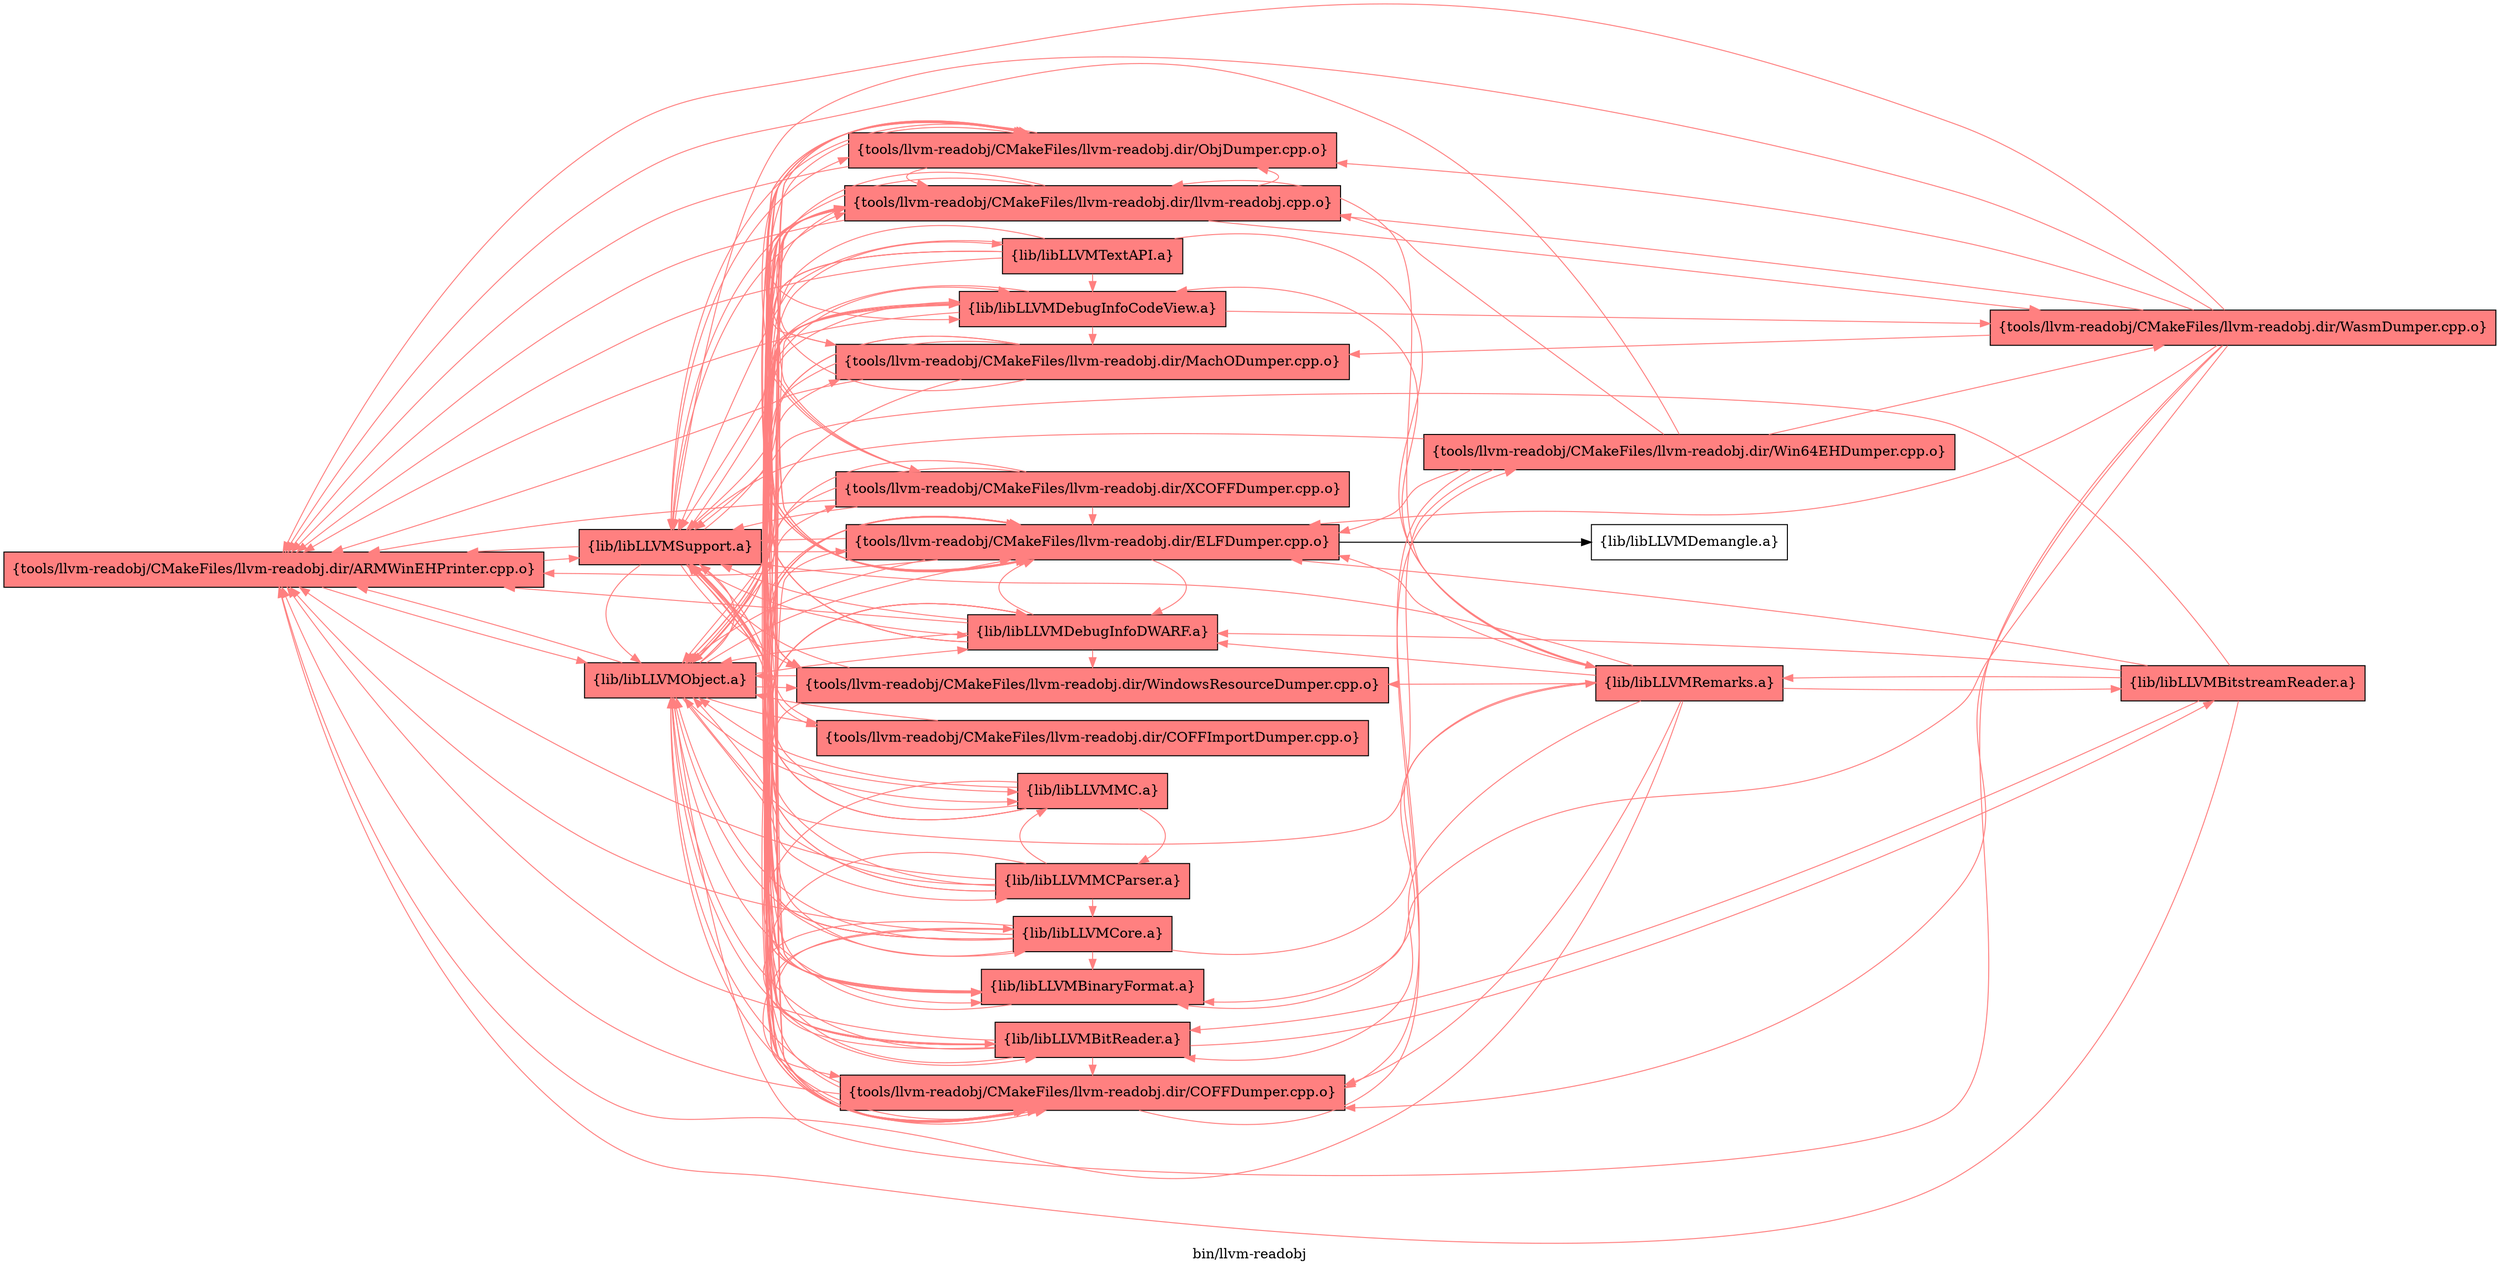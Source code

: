 digraph "bin/llvm-readobj" {
	label="bin/llvm-readobj";
	rankdir="LR"
	{ rank=same; Node0x563dece79878;  }
	{ rank=same; Node0x563dece7bee8; Node0x563dece7c988;  }
	{ rank=same; Node0x563dece76128; Node0x563dece74b48; Node0x563dece7c488; Node0x563dece79b98; Node0x563dece75ea8; Node0x563dece7a278; Node0x563dece78ce8; Node0x563dece74648; Node0x563dece791e8; Node0x563dece796e8; Node0x563dece77de8; Node0x563dece7a368; Node0x563dece77348; Node0x563dece79be8; Node0x563dece76c68; Node0x563dece76e98;  }

	Node0x563dece79878 [shape=record,shape=box,style=filled,fillcolor="1.000000 0.5 1",group=1,label="{tools/llvm-readobj/CMakeFiles/llvm-readobj.dir/ARMWinEHPrinter.cpp.o}"];
	Node0x563dece79878 -> Node0x563dece7bee8[color="1.000000 0.5 1"];
	Node0x563dece79878 -> Node0x563dece7c988[color="1.000000 0.5 1"];
	Node0x563dece7bee8 [shape=record,shape=box,style=filled,fillcolor="1.000000 0.5 1",group=1,label="{lib/libLLVMObject.a}"];
	Node0x563dece7bee8 -> Node0x563dece79878[color="1.000000 0.5 1"];
	Node0x563dece7bee8 -> Node0x563dece76128[color="1.000000 0.5 1"];
	Node0x563dece7bee8 -> Node0x563dece74b48[color="1.000000 0.5 1"];
	Node0x563dece7bee8 -> Node0x563dece7c988[color="1.000000 0.5 1"];
	Node0x563dece7bee8 -> Node0x563dece7c488[color="1.000000 0.5 1"];
	Node0x563dece7bee8 -> Node0x563dece79b98[color="1.000000 0.5 1"];
	Node0x563dece7bee8 -> Node0x563dece75ea8[color="1.000000 0.5 1"];
	Node0x563dece7bee8 -> Node0x563dece7a278[color="1.000000 0.5 1"];
	Node0x563dece7bee8 -> Node0x563dece78ce8[color="1.000000 0.5 1"];
	Node0x563dece7bee8 -> Node0x563dece74648[color="1.000000 0.5 1"];
	Node0x563dece7bee8 -> Node0x563dece791e8[color="1.000000 0.5 1"];
	Node0x563dece7bee8 -> Node0x563dece796e8[color="1.000000 0.5 1"];
	Node0x563dece7bee8 -> Node0x563dece77de8[color="1.000000 0.5 1"];
	Node0x563dece7bee8 -> Node0x563dece7a368[color="1.000000 0.5 1"];
	Node0x563dece7bee8 -> Node0x563dece77348[color="1.000000 0.5 1"];
	Node0x563dece7bee8 -> Node0x563dece79be8[color="1.000000 0.5 1"];
	Node0x563dece7c988 [shape=record,shape=box,style=filled,fillcolor="1.000000 0.5 1",group=1,label="{lib/libLLVMSupport.a}"];
	Node0x563dece7c988 -> Node0x563dece74b48[color="1.000000 0.5 1"];
	Node0x563dece7c988 -> Node0x563dece75ea8[color="1.000000 0.5 1"];
	Node0x563dece7c988 -> Node0x563dece79b98[color="1.000000 0.5 1"];
	Node0x563dece7c988 -> Node0x563dece79878[color="1.000000 0.5 1"];
	Node0x563dece7c988 -> Node0x563dece7a278[color="1.000000 0.5 1"];
	Node0x563dece7c988 -> Node0x563dece74648[color="1.000000 0.5 1"];
	Node0x563dece7c988 -> Node0x563dece76128[color="1.000000 0.5 1"];
	Node0x563dece7c988 -> Node0x563dece7bee8[color="1.000000 0.5 1"];
	Node0x563dece7c988 -> Node0x563dece76c68[color="1.000000 0.5 1"];
	Node0x563dece7c988 -> Node0x563dece76e98[color="1.000000 0.5 1"];
	Node0x563dece79b98 [shape=record,shape=box,style=filled,fillcolor="1.000000 0.5 1",group=1,label="{tools/llvm-readobj/CMakeFiles/llvm-readobj.dir/COFFDumper.cpp.o}"];
	Node0x563dece79b98 -> Node0x563dece79878[color="1.000000 0.5 1"];
	Node0x563dece79b98 -> Node0x563dece76128[color="1.000000 0.5 1"];
	Node0x563dece79b98 -> Node0x563dece76e98[color="1.000000 0.5 1"];
	Node0x563dece79b98 -> Node0x563dece78658[color="1.000000 0.5 1"];
	Node0x563dece79b98 -> Node0x563dece74b48[color="1.000000 0.5 1"];
	Node0x563dece79b98 -> Node0x563dece7bee8[color="1.000000 0.5 1"];
	Node0x563dece79b98 -> Node0x563dece7c988[color="1.000000 0.5 1"];
	Node0x563dece76128 [shape=record,shape=box,style=filled,fillcolor="1.000000 0.5 1",group=1,label="{tools/llvm-readobj/CMakeFiles/llvm-readobj.dir/llvm-readobj.cpp.o}"];
	Node0x563dece76128 -> Node0x563dece79878[color="1.000000 0.5 1"];
	Node0x563dece76128 -> Node0x563dece79b98[color="1.000000 0.5 1"];
	Node0x563dece76128 -> Node0x563dece7a368[color="1.000000 0.5 1"];
	Node0x563dece76128 -> Node0x563dece75ea8[color="1.000000 0.5 1"];
	Node0x563dece76128 -> Node0x563dece76c68[color="1.000000 0.5 1"];
	Node0x563dece76128 -> Node0x563dece76e98[color="1.000000 0.5 1"];
	Node0x563dece76128 -> Node0x563dece77bb8[color="1.000000 0.5 1"];
	Node0x563dece76128 -> Node0x563dece7a278[color="1.000000 0.5 1"];
	Node0x563dece76128 -> Node0x563dece79be8[color="1.000000 0.5 1"];
	Node0x563dece76128 -> Node0x563dece74b48[color="1.000000 0.5 1"];
	Node0x563dece76128 -> Node0x563dece7bee8[color="1.000000 0.5 1"];
	Node0x563dece76128 -> Node0x563dece7c488[color="1.000000 0.5 1"];
	Node0x563dece76128 -> Node0x563dece7c988[color="1.000000 0.5 1"];
	Node0x563dece76e98 [shape=record,shape=box,style=filled,fillcolor="1.000000 0.5 1",group=1,label="{tools/llvm-readobj/CMakeFiles/llvm-readobj.dir/ObjDumper.cpp.o}"];
	Node0x563dece76e98 -> Node0x563dece79878[color="1.000000 0.5 1"];
	Node0x563dece76e98 -> Node0x563dece79b98[color="1.000000 0.5 1"];
	Node0x563dece76e98 -> Node0x563dece75ea8[color="1.000000 0.5 1"];
	Node0x563dece76e98 -> Node0x563dece76128[color="1.000000 0.5 1"];
	Node0x563dece76e98 -> Node0x563dece7bee8[color="1.000000 0.5 1"];
	Node0x563dece76e98 -> Node0x563dece7c988[color="1.000000 0.5 1"];
	Node0x563dece78658 [shape=record,shape=box,style=filled,fillcolor="1.000000 0.5 1",group=1,label="{tools/llvm-readobj/CMakeFiles/llvm-readobj.dir/Win64EHDumper.cpp.o}"];
	Node0x563dece78658 -> Node0x563dece79878[color="1.000000 0.5 1"];
	Node0x563dece78658 -> Node0x563dece79b98[color="1.000000 0.5 1"];
	Node0x563dece78658 -> Node0x563dece75ea8[color="1.000000 0.5 1"];
	Node0x563dece78658 -> Node0x563dece76128[color="1.000000 0.5 1"];
	Node0x563dece78658 -> Node0x563dece77bb8[color="1.000000 0.5 1"];
	Node0x563dece78658 -> Node0x563dece7bee8[color="1.000000 0.5 1"];
	Node0x563dece78658 -> Node0x563dece7c988[color="1.000000 0.5 1"];
	Node0x563dece74b48 [shape=record,shape=box,style=filled,fillcolor="1.000000 0.5 1",group=1,label="{lib/libLLVMDebugInfoCodeView.a}"];
	Node0x563dece74b48 -> Node0x563dece7c988[color="1.000000 0.5 1"];
	Node0x563dece74b48 -> Node0x563dece79878[color="1.000000 0.5 1"];
	Node0x563dece74b48 -> Node0x563dece79b98[color="1.000000 0.5 1"];
	Node0x563dece74b48 -> Node0x563dece7a278[color="1.000000 0.5 1"];
	Node0x563dece74b48 -> Node0x563dece75ea8[color="1.000000 0.5 1"];
	Node0x563dece74b48 -> Node0x563dece76c68[color="1.000000 0.5 1"];
	Node0x563dece74b48 -> Node0x563dece77bb8[color="1.000000 0.5 1"];
	Node0x563dece7a368 [shape=record,shape=box,style=filled,fillcolor="1.000000 0.5 1",group=1,label="{tools/llvm-readobj/CMakeFiles/llvm-readobj.dir/COFFImportDumper.cpp.o}"];
	Node0x563dece7a368 -> Node0x563dece7bee8[color="1.000000 0.5 1"];
	Node0x563dece7a368 -> Node0x563dece7c988[color="1.000000 0.5 1"];
	Node0x563dece75ea8 [shape=record,shape=box,style=filled,fillcolor="1.000000 0.5 1",group=1,label="{tools/llvm-readobj/CMakeFiles/llvm-readobj.dir/ELFDumper.cpp.o}"];
	Node0x563dece75ea8 -> Node0x563dece79878[color="1.000000 0.5 1"];
	Node0x563dece75ea8 -> Node0x563dece79b98[color="1.000000 0.5 1"];
	Node0x563dece75ea8 -> Node0x563dece76128[color="1.000000 0.5 1"];
	Node0x563dece75ea8 -> Node0x563dece76e98[color="1.000000 0.5 1"];
	Node0x563dece75ea8 -> Node0x563dece74648[color="1.000000 0.5 1"];
	Node0x563dece75ea8 -> Node0x563dece7b9e8;
	Node0x563dece75ea8 -> Node0x563dece7bee8[color="1.000000 0.5 1"];
	Node0x563dece75ea8 -> Node0x563dece7c488[color="1.000000 0.5 1"];
	Node0x563dece75ea8 -> Node0x563dece7c988[color="1.000000 0.5 1"];
	Node0x563dece74648 [shape=record,shape=box,style=filled,fillcolor="1.000000 0.5 1",group=1,label="{lib/libLLVMDebugInfoDWARF.a}"];
	Node0x563dece74648 -> Node0x563dece79878[color="1.000000 0.5 1"];
	Node0x563dece74648 -> Node0x563dece79b98[color="1.000000 0.5 1"];
	Node0x563dece74648 -> Node0x563dece75ea8[color="1.000000 0.5 1"];
	Node0x563dece74648 -> Node0x563dece76128[color="1.000000 0.5 1"];
	Node0x563dece74648 -> Node0x563dece74b48[color="1.000000 0.5 1"];
	Node0x563dece74648 -> Node0x563dece7bee8[color="1.000000 0.5 1"];
	Node0x563dece74648 -> Node0x563dece7c488[color="1.000000 0.5 1"];
	Node0x563dece74648 -> Node0x563dece7c988[color="1.000000 0.5 1"];
	Node0x563dece74648 -> Node0x563dece76e98[color="1.000000 0.5 1"];
	Node0x563dece74648 -> Node0x563dece78ce8[color="1.000000 0.5 1"];
	Node0x563dece74648 -> Node0x563dece7a278[color="1.000000 0.5 1"];
	Node0x563dece7b9e8 [shape=record,shape=box,group=0,label="{lib/libLLVMDemangle.a}"];
	Node0x563dece7c488 [shape=record,shape=box,style=filled,fillcolor="1.000000 0.5 1",group=1,label="{lib/libLLVMBinaryFormat.a}"];
	Node0x563dece7c488 -> Node0x563dece76128[color="1.000000 0.5 1"];
	Node0x563dece7c488 -> Node0x563dece7c988[color="1.000000 0.5 1"];
	Node0x563dece7c488 -> Node0x563dece75ea8[color="1.000000 0.5 1"];
	Node0x563dece7c488 -> Node0x563dece74b48[color="1.000000 0.5 1"];
	Node0x563dece76c68 [shape=record,shape=box,style=filled,fillcolor="1.000000 0.5 1",group=1,label="{tools/llvm-readobj/CMakeFiles/llvm-readobj.dir/MachODumper.cpp.o}"];
	Node0x563dece76c68 -> Node0x563dece79878[color="1.000000 0.5 1"];
	Node0x563dece76c68 -> Node0x563dece79b98[color="1.000000 0.5 1"];
	Node0x563dece76c68 -> Node0x563dece75ea8[color="1.000000 0.5 1"];
	Node0x563dece76c68 -> Node0x563dece76128[color="1.000000 0.5 1"];
	Node0x563dece76c68 -> Node0x563dece76e98[color="1.000000 0.5 1"];
	Node0x563dece76c68 -> Node0x563dece7bee8[color="1.000000 0.5 1"];
	Node0x563dece76c68 -> Node0x563dece7c988[color="1.000000 0.5 1"];
	Node0x563dece77bb8 [shape=record,shape=box,style=filled,fillcolor="1.000000 0.5 1",group=1,label="{tools/llvm-readobj/CMakeFiles/llvm-readobj.dir/WasmDumper.cpp.o}"];
	Node0x563dece77bb8 -> Node0x563dece79878[color="1.000000 0.5 1"];
	Node0x563dece77bb8 -> Node0x563dece79b98[color="1.000000 0.5 1"];
	Node0x563dece77bb8 -> Node0x563dece75ea8[color="1.000000 0.5 1"];
	Node0x563dece77bb8 -> Node0x563dece76128[color="1.000000 0.5 1"];
	Node0x563dece77bb8 -> Node0x563dece76c68[color="1.000000 0.5 1"];
	Node0x563dece77bb8 -> Node0x563dece76e98[color="1.000000 0.5 1"];
	Node0x563dece77bb8 -> Node0x563dece7bee8[color="1.000000 0.5 1"];
	Node0x563dece77bb8 -> Node0x563dece7c488[color="1.000000 0.5 1"];
	Node0x563dece77bb8 -> Node0x563dece7c988[color="1.000000 0.5 1"];
	Node0x563dece7a278 [shape=record,shape=box,style=filled,fillcolor="1.000000 0.5 1",group=1,label="{tools/llvm-readobj/CMakeFiles/llvm-readobj.dir/WindowsResourceDumper.cpp.o}"];
	Node0x563dece7a278 -> Node0x563dece79b98[color="1.000000 0.5 1"];
	Node0x563dece7a278 -> Node0x563dece7bee8[color="1.000000 0.5 1"];
	Node0x563dece7a278 -> Node0x563dece7c988[color="1.000000 0.5 1"];
	Node0x563dece79be8 [shape=record,shape=box,style=filled,fillcolor="1.000000 0.5 1",group=1,label="{tools/llvm-readobj/CMakeFiles/llvm-readobj.dir/XCOFFDumper.cpp.o}"];
	Node0x563dece79be8 -> Node0x563dece79878[color="1.000000 0.5 1"];
	Node0x563dece79be8 -> Node0x563dece79b98[color="1.000000 0.5 1"];
	Node0x563dece79be8 -> Node0x563dece75ea8[color="1.000000 0.5 1"];
	Node0x563dece79be8 -> Node0x563dece76128[color="1.000000 0.5 1"];
	Node0x563dece79be8 -> Node0x563dece76e98[color="1.000000 0.5 1"];
	Node0x563dece79be8 -> Node0x563dece7bee8[color="1.000000 0.5 1"];
	Node0x563dece79be8 -> Node0x563dece7c988[color="1.000000 0.5 1"];
	Node0x563dece78ce8 [shape=record,shape=box,style=filled,fillcolor="1.000000 0.5 1",group=1,label="{lib/libLLVMMC.a}"];
	Node0x563dece78ce8 -> Node0x563dece74b48[color="1.000000 0.5 1"];
	Node0x563dece78ce8 -> Node0x563dece7bee8[color="1.000000 0.5 1"];
	Node0x563dece78ce8 -> Node0x563dece7c988[color="1.000000 0.5 1"];
	Node0x563dece78ce8 -> Node0x563dece75ea8[color="1.000000 0.5 1"];
	Node0x563dece78ce8 -> Node0x563dece7c488[color="1.000000 0.5 1"];
	Node0x563dece78ce8 -> Node0x563dece77de8[color="1.000000 0.5 1"];
	Node0x563dece78ce8 -> Node0x563dece76e98[color="1.000000 0.5 1"];
	Node0x563dece791e8 [shape=record,shape=box,style=filled,fillcolor="1.000000 0.5 1",group=1,label="{lib/libLLVMBitReader.a}"];
	Node0x563dece791e8 -> Node0x563dece79878[color="1.000000 0.5 1"];
	Node0x563dece791e8 -> Node0x563dece79b98[color="1.000000 0.5 1"];
	Node0x563dece791e8 -> Node0x563dece75ea8[color="1.000000 0.5 1"];
	Node0x563dece791e8 -> Node0x563dece76128[color="1.000000 0.5 1"];
	Node0x563dece791e8 -> Node0x563dece74b48[color="1.000000 0.5 1"];
	Node0x563dece791e8 -> Node0x563dece7bee8[color="1.000000 0.5 1"];
	Node0x563dece791e8 -> Node0x563dece7c988[color="1.000000 0.5 1"];
	Node0x563dece791e8 -> Node0x563dece796e8[color="1.000000 0.5 1"];
	Node0x563dece791e8 -> Node0x563dece7a188[color="1.000000 0.5 1"];
	Node0x563dece791e8 -> Node0x563dece74648[color="1.000000 0.5 1"];
	Node0x563dece796e8 [shape=record,shape=box,style=filled,fillcolor="1.000000 0.5 1",group=1,label="{lib/libLLVMCore.a}"];
	Node0x563dece796e8 -> Node0x563dece79878[color="1.000000 0.5 1"];
	Node0x563dece796e8 -> Node0x563dece7bee8[color="1.000000 0.5 1"];
	Node0x563dece796e8 -> Node0x563dece7c988[color="1.000000 0.5 1"];
	Node0x563dece796e8 -> Node0x563dece791e8[color="1.000000 0.5 1"];
	Node0x563dece796e8 -> Node0x563dece79b98[color="1.000000 0.5 1"];
	Node0x563dece796e8 -> Node0x563dece74b48[color="1.000000 0.5 1"];
	Node0x563dece796e8 -> Node0x563dece7c488[color="1.000000 0.5 1"];
	Node0x563dece796e8 -> Node0x563dece76128[color="1.000000 0.5 1"];
	Node0x563dece796e8 -> Node0x563dece74648[color="1.000000 0.5 1"];
	Node0x563dece796e8 -> Node0x563dece79c88[color="1.000000 0.5 1"];
	Node0x563dece796e8 -> Node0x563dece75ea8[color="1.000000 0.5 1"];
	Node0x563dece796e8 -> Node0x563dece76e98[color="1.000000 0.5 1"];
	Node0x563dece77de8 [shape=record,shape=box,style=filled,fillcolor="1.000000 0.5 1",group=1,label="{lib/libLLVMMCParser.a}"];
	Node0x563dece77de8 -> Node0x563dece79878[color="1.000000 0.5 1"];
	Node0x563dece77de8 -> Node0x563dece79b98[color="1.000000 0.5 1"];
	Node0x563dece77de8 -> Node0x563dece75ea8[color="1.000000 0.5 1"];
	Node0x563dece77de8 -> Node0x563dece76128[color="1.000000 0.5 1"];
	Node0x563dece77de8 -> Node0x563dece7bee8[color="1.000000 0.5 1"];
	Node0x563dece77de8 -> Node0x563dece7c988[color="1.000000 0.5 1"];
	Node0x563dece77de8 -> Node0x563dece78ce8[color="1.000000 0.5 1"];
	Node0x563dece77de8 -> Node0x563dece796e8[color="1.000000 0.5 1"];
	Node0x563dece77348 [shape=record,shape=box,style=filled,fillcolor="1.000000 0.5 1",group=1,label="{lib/libLLVMTextAPI.a}"];
	Node0x563dece77348 -> Node0x563dece7c988[color="1.000000 0.5 1"];
	Node0x563dece77348 -> Node0x563dece79878[color="1.000000 0.5 1"];
	Node0x563dece77348 -> Node0x563dece7bee8[color="1.000000 0.5 1"];
	Node0x563dece77348 -> Node0x563dece7c488[color="1.000000 0.5 1"];
	Node0x563dece77348 -> Node0x563dece79c88[color="1.000000 0.5 1"];
	Node0x563dece77348 -> Node0x563dece7a278[color="1.000000 0.5 1"];
	Node0x563dece77348 -> Node0x563dece74b48[color="1.000000 0.5 1"];
	Node0x563dece77348 -> Node0x563dece75ea8[color="1.000000 0.5 1"];
	Node0x563dece7a188 [shape=record,shape=box,style=filled,fillcolor="1.000000 0.5 1",group=1,label="{lib/libLLVMBitstreamReader.a}"];
	Node0x563dece7a188 -> Node0x563dece79878[color="1.000000 0.5 1"];
	Node0x563dece7a188 -> Node0x563dece75ea8[color="1.000000 0.5 1"];
	Node0x563dece7a188 -> Node0x563dece74648[color="1.000000 0.5 1"];
	Node0x563dece7a188 -> Node0x563dece7c988[color="1.000000 0.5 1"];
	Node0x563dece7a188 -> Node0x563dece791e8[color="1.000000 0.5 1"];
	Node0x563dece7a188 -> Node0x563dece79c88[color="1.000000 0.5 1"];
	Node0x563dece79c88 [shape=record,shape=box,style=filled,fillcolor="1.000000 0.5 1",group=1,label="{lib/libLLVMRemarks.a}"];
	Node0x563dece79c88 -> Node0x563dece75ea8[color="1.000000 0.5 1"];
	Node0x563dece79c88 -> Node0x563dece7c988[color="1.000000 0.5 1"];
	Node0x563dece79c88 -> Node0x563dece74648[color="1.000000 0.5 1"];
	Node0x563dece79c88 -> Node0x563dece791e8[color="1.000000 0.5 1"];
	Node0x563dece79c88 -> Node0x563dece76128[color="1.000000 0.5 1"];
	Node0x563dece79c88 -> Node0x563dece79878[color="1.000000 0.5 1"];
	Node0x563dece79c88 -> Node0x563dece74b48[color="1.000000 0.5 1"];
	Node0x563dece79c88 -> Node0x563dece79b98[color="1.000000 0.5 1"];
	Node0x563dece79c88 -> Node0x563dece7a278[color="1.000000 0.5 1"];
	Node0x563dece79c88 -> Node0x563dece7a188[color="1.000000 0.5 1"];
	Node0x563dece79c88 -> Node0x563dece7c488[color="1.000000 0.5 1"];
}
